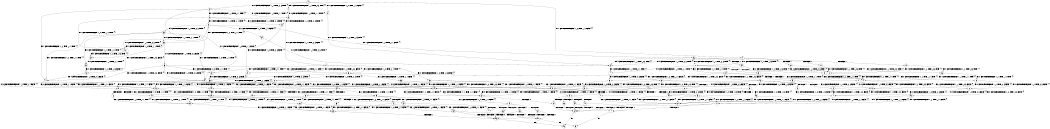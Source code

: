 digraph BCG {
size = "7, 10.5";
center = TRUE;
node [shape = circle];
0 [peripheries = 2];
0 -> 1 [label = "EX !0 !ATOMIC_EXCH_BRANCH (1, +1, TRUE, +0, 3, TRUE) !{}"];
0 -> 2 [label = "EX !1 !ATOMIC_EXCH_BRANCH (1, +0, TRUE, +1, 1, FALSE) !{}"];
0 -> 3 [label = "EX !0 !ATOMIC_EXCH_BRANCH (1, +1, TRUE, +0, 3, TRUE) !{}"];
0 -> 4 [label = "EX !1 !ATOMIC_EXCH_BRANCH (1, +0, TRUE, +1, 1, FALSE) !{}"];
1 -> 5 [label = "EX !0 !ATOMIC_EXCH_BRANCH (1, +1, TRUE, +1, 1, TRUE) !{}"];
2 -> 6 [label = "EX !0 !ATOMIC_EXCH_BRANCH (1, +1, TRUE, +0, 3, TRUE) !{}"];
3 -> 5 [label = "EX !0 !ATOMIC_EXCH_BRANCH (1, +1, TRUE, +1, 1, TRUE) !{}"];
3 -> 7 [label = "EX !1 !ATOMIC_EXCH_BRANCH (1, +0, TRUE, +1, 1, TRUE) !{}"];
3 -> 8 [label = "EX !0 !ATOMIC_EXCH_BRANCH (1, +1, TRUE, +1, 1, TRUE) !{}"];
3 -> 9 [label = "EX !1 !ATOMIC_EXCH_BRANCH (1, +0, TRUE, +1, 1, TRUE) !{}"];
4 -> 6 [label = "EX !0 !ATOMIC_EXCH_BRANCH (1, +1, TRUE, +0, 3, TRUE) !{}"];
4 -> 10 [label = "TERMINATE !1"];
4 -> 11 [label = "EX !0 !ATOMIC_EXCH_BRANCH (1, +1, TRUE, +0, 3, TRUE) !{}"];
4 -> 12 [label = "TERMINATE !1"];
5 -> 13 [label = "EX !0 !ATOMIC_EXCH_BRANCH (1, +1, TRUE, +0, 3, FALSE) !{}"];
6 -> 14 [label = "EX !0 !ATOMIC_EXCH_BRANCH (1, +1, TRUE, +1, 1, TRUE) !{}"];
7 -> 15 [label = "EX !0 !ATOMIC_EXCH_BRANCH (1, +1, TRUE, +1, 1, FALSE) !{}"];
8 -> 13 [label = "EX !0 !ATOMIC_EXCH_BRANCH (1, +1, TRUE, +0, 3, FALSE) !{}"];
8 -> 16 [label = "EX !1 !ATOMIC_EXCH_BRANCH (1, +0, TRUE, +1, 1, TRUE) !{}"];
8 -> 17 [label = "EX !0 !ATOMIC_EXCH_BRANCH (1, +1, TRUE, +0, 3, FALSE) !{}"];
8 -> 18 [label = "EX !1 !ATOMIC_EXCH_BRANCH (1, +0, TRUE, +1, 1, TRUE) !{}"];
9 -> 15 [label = "EX !0 !ATOMIC_EXCH_BRANCH (1, +1, TRUE, +1, 1, FALSE) !{}"];
9 -> 19 [label = "EX !1 !ATOMIC_EXCH_BRANCH (1, +0, TRUE, +1, 1, FALSE) !{}"];
9 -> 20 [label = "EX !0 !ATOMIC_EXCH_BRANCH (1, +1, TRUE, +1, 1, FALSE) !{}"];
9 -> 21 [label = "EX !1 !ATOMIC_EXCH_BRANCH (1, +0, TRUE, +1, 1, FALSE) !{}"];
10 -> 22 [label = "EX !0 !ATOMIC_EXCH_BRANCH (1, +1, TRUE, +0, 3, TRUE) !{}"];
11 -> 14 [label = "EX !0 !ATOMIC_EXCH_BRANCH (1, +1, TRUE, +1, 1, TRUE) !{}"];
11 -> 23 [label = "TERMINATE !1"];
11 -> 24 [label = "EX !0 !ATOMIC_EXCH_BRANCH (1, +1, TRUE, +1, 1, TRUE) !{}"];
11 -> 25 [label = "TERMINATE !1"];
12 -> 22 [label = "EX !0 !ATOMIC_EXCH_BRANCH (1, +1, TRUE, +0, 3, TRUE) !{}"];
12 -> 26 [label = "EX !0 !ATOMIC_EXCH_BRANCH (1, +1, TRUE, +0, 3, TRUE) !{}"];
13 -> 27 [label = "EX !0 !ATOMIC_EXCH_BRANCH (1, +0, TRUE, +0, 3, FALSE) !{}"];
14 -> 28 [label = "EX !0 !ATOMIC_EXCH_BRANCH (1, +1, TRUE, +0, 3, FALSE) !{}"];
15 -> 29 [label = "EX !1 !ATOMIC_EXCH_BRANCH (1, +0, TRUE, +1, 1, TRUE) !{}"];
16 -> 30 [label = "EX !0 !ATOMIC_EXCH_BRANCH (1, +1, TRUE, +0, 3, TRUE) !{}"];
17 -> 27 [label = "EX !0 !ATOMIC_EXCH_BRANCH (1, +0, TRUE, +0, 3, FALSE) !{}"];
17 -> 31 [label = "EX !1 !ATOMIC_EXCH_BRANCH (1, +0, TRUE, +1, 1, TRUE) !{}"];
17 -> 32 [label = "EX !0 !ATOMIC_EXCH_BRANCH (1, +0, TRUE, +0, 3, FALSE) !{}"];
17 -> 33 [label = "EX !1 !ATOMIC_EXCH_BRANCH (1, +0, TRUE, +1, 1, TRUE) !{}"];
18 -> 30 [label = "EX !0 !ATOMIC_EXCH_BRANCH (1, +1, TRUE, +0, 3, TRUE) !{}"];
18 -> 34 [label = "EX !1 !ATOMIC_EXCH_BRANCH (1, +0, TRUE, +1, 1, FALSE) !{}"];
18 -> 35 [label = "EX !0 !ATOMIC_EXCH_BRANCH (1, +1, TRUE, +0, 3, TRUE) !{}"];
18 -> 36 [label = "EX !1 !ATOMIC_EXCH_BRANCH (1, +0, TRUE, +1, 1, FALSE) !{}"];
19 -> 37 [label = "EX !0 !ATOMIC_EXCH_BRANCH (1, +1, TRUE, +1, 1, FALSE) !{}"];
20 -> 29 [label = "EX !1 !ATOMIC_EXCH_BRANCH (1, +0, TRUE, +1, 1, TRUE) !{}"];
20 -> 38 [label = "TERMINATE !0"];
20 -> 39 [label = "EX !1 !ATOMIC_EXCH_BRANCH (1, +0, TRUE, +1, 1, TRUE) !{}"];
20 -> 40 [label = "TERMINATE !0"];
21 -> 37 [label = "EX !0 !ATOMIC_EXCH_BRANCH (1, +1, TRUE, +1, 1, FALSE) !{}"];
21 -> 41 [label = "TERMINATE !1"];
21 -> 42 [label = "EX !0 !ATOMIC_EXCH_BRANCH (1, +1, TRUE, +1, 1, FALSE) !{}"];
21 -> 43 [label = "TERMINATE !1"];
22 -> 44 [label = "EX !0 !ATOMIC_EXCH_BRANCH (1, +1, TRUE, +1, 1, TRUE) !{}"];
23 -> 44 [label = "EX !0 !ATOMIC_EXCH_BRANCH (1, +1, TRUE, +1, 1, TRUE) !{}"];
24 -> 28 [label = "EX !0 !ATOMIC_EXCH_BRANCH (1, +1, TRUE, +0, 3, FALSE) !{}"];
24 -> 45 [label = "TERMINATE !1"];
24 -> 46 [label = "EX !0 !ATOMIC_EXCH_BRANCH (1, +1, TRUE, +0, 3, FALSE) !{}"];
24 -> 47 [label = "TERMINATE !1"];
25 -> 44 [label = "EX !0 !ATOMIC_EXCH_BRANCH (1, +1, TRUE, +1, 1, TRUE) !{}"];
25 -> 48 [label = "EX !0 !ATOMIC_EXCH_BRANCH (1, +1, TRUE, +1, 1, TRUE) !{}"];
26 -> 44 [label = "EX !0 !ATOMIC_EXCH_BRANCH (1, +1, TRUE, +1, 1, TRUE) !{}"];
26 -> 48 [label = "EX !0 !ATOMIC_EXCH_BRANCH (1, +1, TRUE, +1, 1, TRUE) !{}"];
27 -> 49 [label = "EX !0 !ATOMIC_EXCH_BRANCH (1, +1, TRUE, +1, 1, FALSE) !{}"];
28 -> 50 [label = "EX !0 !ATOMIC_EXCH_BRANCH (1, +0, TRUE, +0, 3, FALSE) !{}"];
29 -> 51 [label = "EX !1 !ATOMIC_EXCH_BRANCH (1, +0, TRUE, +1, 1, FALSE) !{}"];
30 -> 52 [label = "EX !0 !ATOMIC_EXCH_BRANCH (1, +1, TRUE, +1, 1, TRUE) !{}"];
31 -> 53 [label = "EX !0 !ATOMIC_EXCH_BRANCH (1, +0, TRUE, +0, 3, TRUE) !{}"];
32 -> 49 [label = "EX !0 !ATOMIC_EXCH_BRANCH (1, +1, TRUE, +1, 1, FALSE) !{}"];
32 -> 19 [label = "EX !1 !ATOMIC_EXCH_BRANCH (1, +0, TRUE, +1, 1, FALSE) !{}"];
32 -> 54 [label = "EX !0 !ATOMIC_EXCH_BRANCH (1, +1, TRUE, +1, 1, FALSE) !{}"];
32 -> 21 [label = "EX !1 !ATOMIC_EXCH_BRANCH (1, +0, TRUE, +1, 1, FALSE) !{}"];
33 -> 53 [label = "EX !0 !ATOMIC_EXCH_BRANCH (1, +0, TRUE, +0, 3, TRUE) !{}"];
33 -> 55 [label = "EX !1 !ATOMIC_EXCH_BRANCH (1, +0, TRUE, +1, 1, FALSE) !{}"];
33 -> 56 [label = "EX !0 !ATOMIC_EXCH_BRANCH (1, +0, TRUE, +0, 3, TRUE) !{}"];
33 -> 57 [label = "EX !1 !ATOMIC_EXCH_BRANCH (1, +0, TRUE, +1, 1, FALSE) !{}"];
34 -> 6 [label = "EX !0 !ATOMIC_EXCH_BRANCH (1, +1, TRUE, +0, 3, TRUE) !{}"];
35 -> 52 [label = "EX !0 !ATOMIC_EXCH_BRANCH (1, +1, TRUE, +1, 1, TRUE) !{}"];
35 -> 7 [label = "EX !1 !ATOMIC_EXCH_BRANCH (1, +0, TRUE, +1, 1, TRUE) !{}"];
35 -> 58 [label = "EX !0 !ATOMIC_EXCH_BRANCH (1, +1, TRUE, +1, 1, TRUE) !{}"];
35 -> 9 [label = "EX !1 !ATOMIC_EXCH_BRANCH (1, +0, TRUE, +1, 1, TRUE) !{}"];
36 -> 6 [label = "EX !0 !ATOMIC_EXCH_BRANCH (1, +1, TRUE, +0, 3, TRUE) !{}"];
36 -> 59 [label = "TERMINATE !1"];
36 -> 11 [label = "EX !0 !ATOMIC_EXCH_BRANCH (1, +1, TRUE, +0, 3, TRUE) !{}"];
36 -> 60 [label = "TERMINATE !1"];
37 -> 61 [label = "TERMINATE !0"];
38 -> 62 [label = "EX !1 !ATOMIC_EXCH_BRANCH (1, +0, TRUE, +1, 1, TRUE) !{}"];
39 -> 51 [label = "EX !1 !ATOMIC_EXCH_BRANCH (1, +0, TRUE, +1, 1, FALSE) !{}"];
39 -> 63 [label = "TERMINATE !0"];
39 -> 64 [label = "EX !1 !ATOMIC_EXCH_BRANCH (1, +0, TRUE, +1, 1, FALSE) !{}"];
39 -> 65 [label = "TERMINATE !0"];
40 -> 62 [label = "EX !1 !ATOMIC_EXCH_BRANCH (1, +0, TRUE, +1, 1, TRUE) !{}"];
40 -> 66 [label = "EX !1 !ATOMIC_EXCH_BRANCH (1, +0, TRUE, +1, 1, TRUE) !{}"];
41 -> 67 [label = "EX !0 !ATOMIC_EXCH_BRANCH (1, +1, TRUE, +1, 1, FALSE) !{}"];
42 -> 61 [label = "TERMINATE !0"];
42 -> 68 [label = "TERMINATE !1"];
42 -> 69 [label = "TERMINATE !0"];
42 -> 70 [label = "TERMINATE !1"];
43 -> 67 [label = "EX !0 !ATOMIC_EXCH_BRANCH (1, +1, TRUE, +1, 1, FALSE) !{}"];
43 -> 71 [label = "EX !0 !ATOMIC_EXCH_BRANCH (1, +1, TRUE, +1, 1, FALSE) !{}"];
44 -> 72 [label = "EX !0 !ATOMIC_EXCH_BRANCH (1, +1, TRUE, +0, 3, FALSE) !{}"];
45 -> 72 [label = "EX !0 !ATOMIC_EXCH_BRANCH (1, +1, TRUE, +0, 3, FALSE) !{}"];
46 -> 50 [label = "EX !0 !ATOMIC_EXCH_BRANCH (1, +0, TRUE, +0, 3, FALSE) !{}"];
46 -> 73 [label = "TERMINATE !1"];
46 -> 74 [label = "EX !0 !ATOMIC_EXCH_BRANCH (1, +0, TRUE, +0, 3, FALSE) !{}"];
46 -> 75 [label = "TERMINATE !1"];
47 -> 72 [label = "EX !0 !ATOMIC_EXCH_BRANCH (1, +1, TRUE, +0, 3, FALSE) !{}"];
47 -> 76 [label = "EX !0 !ATOMIC_EXCH_BRANCH (1, +1, TRUE, +0, 3, FALSE) !{}"];
48 -> 72 [label = "EX !0 !ATOMIC_EXCH_BRANCH (1, +1, TRUE, +0, 3, FALSE) !{}"];
48 -> 76 [label = "EX !0 !ATOMIC_EXCH_BRANCH (1, +1, TRUE, +0, 3, FALSE) !{}"];
49 -> 29 [label = "EX !1 !ATOMIC_EXCH_BRANCH (1, +0, TRUE, +1, 1, TRUE) !{}"];
50 -> 37 [label = "EX !0 !ATOMIC_EXCH_BRANCH (1, +1, TRUE, +1, 1, FALSE) !{}"];
51 -> 77 [label = "TERMINATE !0"];
52 -> 78 [label = "EX !0 !ATOMIC_EXCH_BRANCH (1, +1, TRUE, +0, 3, FALSE) !{}"];
53 -> 15 [label = "EX !0 !ATOMIC_EXCH_BRANCH (1, +1, TRUE, +1, 1, FALSE) !{}"];
54 -> 29 [label = "EX !1 !ATOMIC_EXCH_BRANCH (1, +0, TRUE, +1, 1, TRUE) !{}"];
54 -> 79 [label = "TERMINATE !0"];
54 -> 39 [label = "EX !1 !ATOMIC_EXCH_BRANCH (1, +0, TRUE, +1, 1, TRUE) !{}"];
54 -> 80 [label = "TERMINATE !0"];
55 -> 19 [label = "EX !0 !ATOMIC_EXCH_BRANCH (1, +0, TRUE, +0, 3, TRUE) !{}"];
56 -> 15 [label = "EX !0 !ATOMIC_EXCH_BRANCH (1, +1, TRUE, +1, 1, FALSE) !{}"];
56 -> 19 [label = "EX !1 !ATOMIC_EXCH_BRANCH (1, +0, TRUE, +1, 1, FALSE) !{}"];
56 -> 20 [label = "EX !0 !ATOMIC_EXCH_BRANCH (1, +1, TRUE, +1, 1, FALSE) !{}"];
56 -> 21 [label = "EX !1 !ATOMIC_EXCH_BRANCH (1, +0, TRUE, +1, 1, FALSE) !{}"];
57 -> 19 [label = "EX !0 !ATOMIC_EXCH_BRANCH (1, +0, TRUE, +0, 3, TRUE) !{}"];
57 -> 81 [label = "TERMINATE !1"];
57 -> 21 [label = "EX !0 !ATOMIC_EXCH_BRANCH (1, +0, TRUE, +0, 3, TRUE) !{}"];
57 -> 82 [label = "TERMINATE !1"];
58 -> 78 [label = "EX !0 !ATOMIC_EXCH_BRANCH (1, +1, TRUE, +0, 3, FALSE) !{}"];
58 -> 16 [label = "EX !1 !ATOMIC_EXCH_BRANCH (1, +0, TRUE, +1, 1, TRUE) !{}"];
58 -> 83 [label = "EX !0 !ATOMIC_EXCH_BRANCH (1, +1, TRUE, +0, 3, FALSE) !{}"];
58 -> 18 [label = "EX !1 !ATOMIC_EXCH_BRANCH (1, +0, TRUE, +1, 1, TRUE) !{}"];
59 -> 22 [label = "EX !0 !ATOMIC_EXCH_BRANCH (1, +1, TRUE, +0, 3, TRUE) !{}"];
60 -> 22 [label = "EX !0 !ATOMIC_EXCH_BRANCH (1, +1, TRUE, +0, 3, TRUE) !{}"];
60 -> 26 [label = "EX !0 !ATOMIC_EXCH_BRANCH (1, +1, TRUE, +0, 3, TRUE) !{}"];
61 -> 84 [label = "TERMINATE !1"];
62 -> 85 [label = "EX !1 !ATOMIC_EXCH_BRANCH (1, +0, TRUE, +1, 1, FALSE) !{}"];
63 -> 85 [label = "EX !1 !ATOMIC_EXCH_BRANCH (1, +0, TRUE, +1, 1, FALSE) !{}"];
64 -> 77 [label = "TERMINATE !0"];
64 -> 86 [label = "TERMINATE !1"];
64 -> 87 [label = "TERMINATE !0"];
64 -> 88 [label = "TERMINATE !1"];
65 -> 85 [label = "EX !1 !ATOMIC_EXCH_BRANCH (1, +0, TRUE, +1, 1, FALSE) !{}"];
65 -> 89 [label = "EX !1 !ATOMIC_EXCH_BRANCH (1, +0, TRUE, +1, 1, FALSE) !{}"];
66 -> 85 [label = "EX !1 !ATOMIC_EXCH_BRANCH (1, +0, TRUE, +1, 1, FALSE) !{}"];
66 -> 89 [label = "EX !1 !ATOMIC_EXCH_BRANCH (1, +0, TRUE, +1, 1, FALSE) !{}"];
67 -> 84 [label = "TERMINATE !0"];
68 -> 84 [label = "TERMINATE !0"];
69 -> 84 [label = "TERMINATE !1"];
69 -> 90 [label = "TERMINATE !1"];
70 -> 84 [label = "TERMINATE !0"];
70 -> 90 [label = "TERMINATE !0"];
71 -> 84 [label = "TERMINATE !0"];
71 -> 90 [label = "TERMINATE !0"];
72 -> 91 [label = "EX !0 !ATOMIC_EXCH_BRANCH (1, +0, TRUE, +0, 3, FALSE) !{}"];
73 -> 91 [label = "EX !0 !ATOMIC_EXCH_BRANCH (1, +0, TRUE, +0, 3, FALSE) !{}"];
74 -> 37 [label = "EX !0 !ATOMIC_EXCH_BRANCH (1, +1, TRUE, +1, 1, FALSE) !{}"];
74 -> 41 [label = "TERMINATE !1"];
74 -> 42 [label = "EX !0 !ATOMIC_EXCH_BRANCH (1, +1, TRUE, +1, 1, FALSE) !{}"];
74 -> 43 [label = "TERMINATE !1"];
75 -> 91 [label = "EX !0 !ATOMIC_EXCH_BRANCH (1, +0, TRUE, +0, 3, FALSE) !{}"];
75 -> 92 [label = "EX !0 !ATOMIC_EXCH_BRANCH (1, +0, TRUE, +0, 3, FALSE) !{}"];
76 -> 91 [label = "EX !0 !ATOMIC_EXCH_BRANCH (1, +0, TRUE, +0, 3, FALSE) !{}"];
76 -> 92 [label = "EX !0 !ATOMIC_EXCH_BRANCH (1, +0, TRUE, +0, 3, FALSE) !{}"];
77 -> 93 [label = "TERMINATE !1"];
78 -> 7 [label = "EX !0 !ATOMIC_EXCH_BRANCH (1, +0, TRUE, +0, 3, FALSE) !{}"];
79 -> 62 [label = "EX !1 !ATOMIC_EXCH_BRANCH (1, +0, TRUE, +1, 1, TRUE) !{}"];
80 -> 62 [label = "EX !1 !ATOMIC_EXCH_BRANCH (1, +0, TRUE, +1, 1, TRUE) !{}"];
80 -> 66 [label = "EX !1 !ATOMIC_EXCH_BRANCH (1, +0, TRUE, +1, 1, TRUE) !{}"];
81 -> 94 [label = "EX !0 !ATOMIC_EXCH_BRANCH (1, +0, TRUE, +0, 3, TRUE) !{}"];
82 -> 94 [label = "EX !0 !ATOMIC_EXCH_BRANCH (1, +0, TRUE, +0, 3, TRUE) !{}"];
82 -> 95 [label = "EX !0 !ATOMIC_EXCH_BRANCH (1, +0, TRUE, +0, 3, TRUE) !{}"];
83 -> 7 [label = "EX !0 !ATOMIC_EXCH_BRANCH (1, +0, TRUE, +0, 3, FALSE) !{}"];
83 -> 31 [label = "EX !1 !ATOMIC_EXCH_BRANCH (1, +0, TRUE, +1, 1, TRUE) !{}"];
83 -> 9 [label = "EX !0 !ATOMIC_EXCH_BRANCH (1, +0, TRUE, +0, 3, FALSE) !{}"];
83 -> 33 [label = "EX !1 !ATOMIC_EXCH_BRANCH (1, +0, TRUE, +1, 1, TRUE) !{}"];
84 -> 96 [label = "exit"];
85 -> 93 [label = "TERMINATE !1"];
86 -> 93 [label = "TERMINATE !0"];
87 -> 93 [label = "TERMINATE !1"];
87 -> 97 [label = "TERMINATE !1"];
88 -> 93 [label = "TERMINATE !0"];
88 -> 97 [label = "TERMINATE !0"];
89 -> 93 [label = "TERMINATE !1"];
89 -> 97 [label = "TERMINATE !1"];
90 -> 98 [label = "exit"];
91 -> 67 [label = "EX !0 !ATOMIC_EXCH_BRANCH (1, +1, TRUE, +1, 1, FALSE) !{}"];
92 -> 67 [label = "EX !0 !ATOMIC_EXCH_BRANCH (1, +1, TRUE, +1, 1, FALSE) !{}"];
92 -> 71 [label = "EX !0 !ATOMIC_EXCH_BRANCH (1, +1, TRUE, +1, 1, FALSE) !{}"];
93 -> 96 [label = "exit"];
94 -> 67 [label = "EX !0 !ATOMIC_EXCH_BRANCH (1, +1, TRUE, +1, 1, FALSE) !{}"];
95 -> 67 [label = "EX !0 !ATOMIC_EXCH_BRANCH (1, +1, TRUE, +1, 1, FALSE) !{}"];
95 -> 71 [label = "EX !0 !ATOMIC_EXCH_BRANCH (1, +1, TRUE, +1, 1, FALSE) !{}"];
97 -> 98 [label = "exit"];
}
